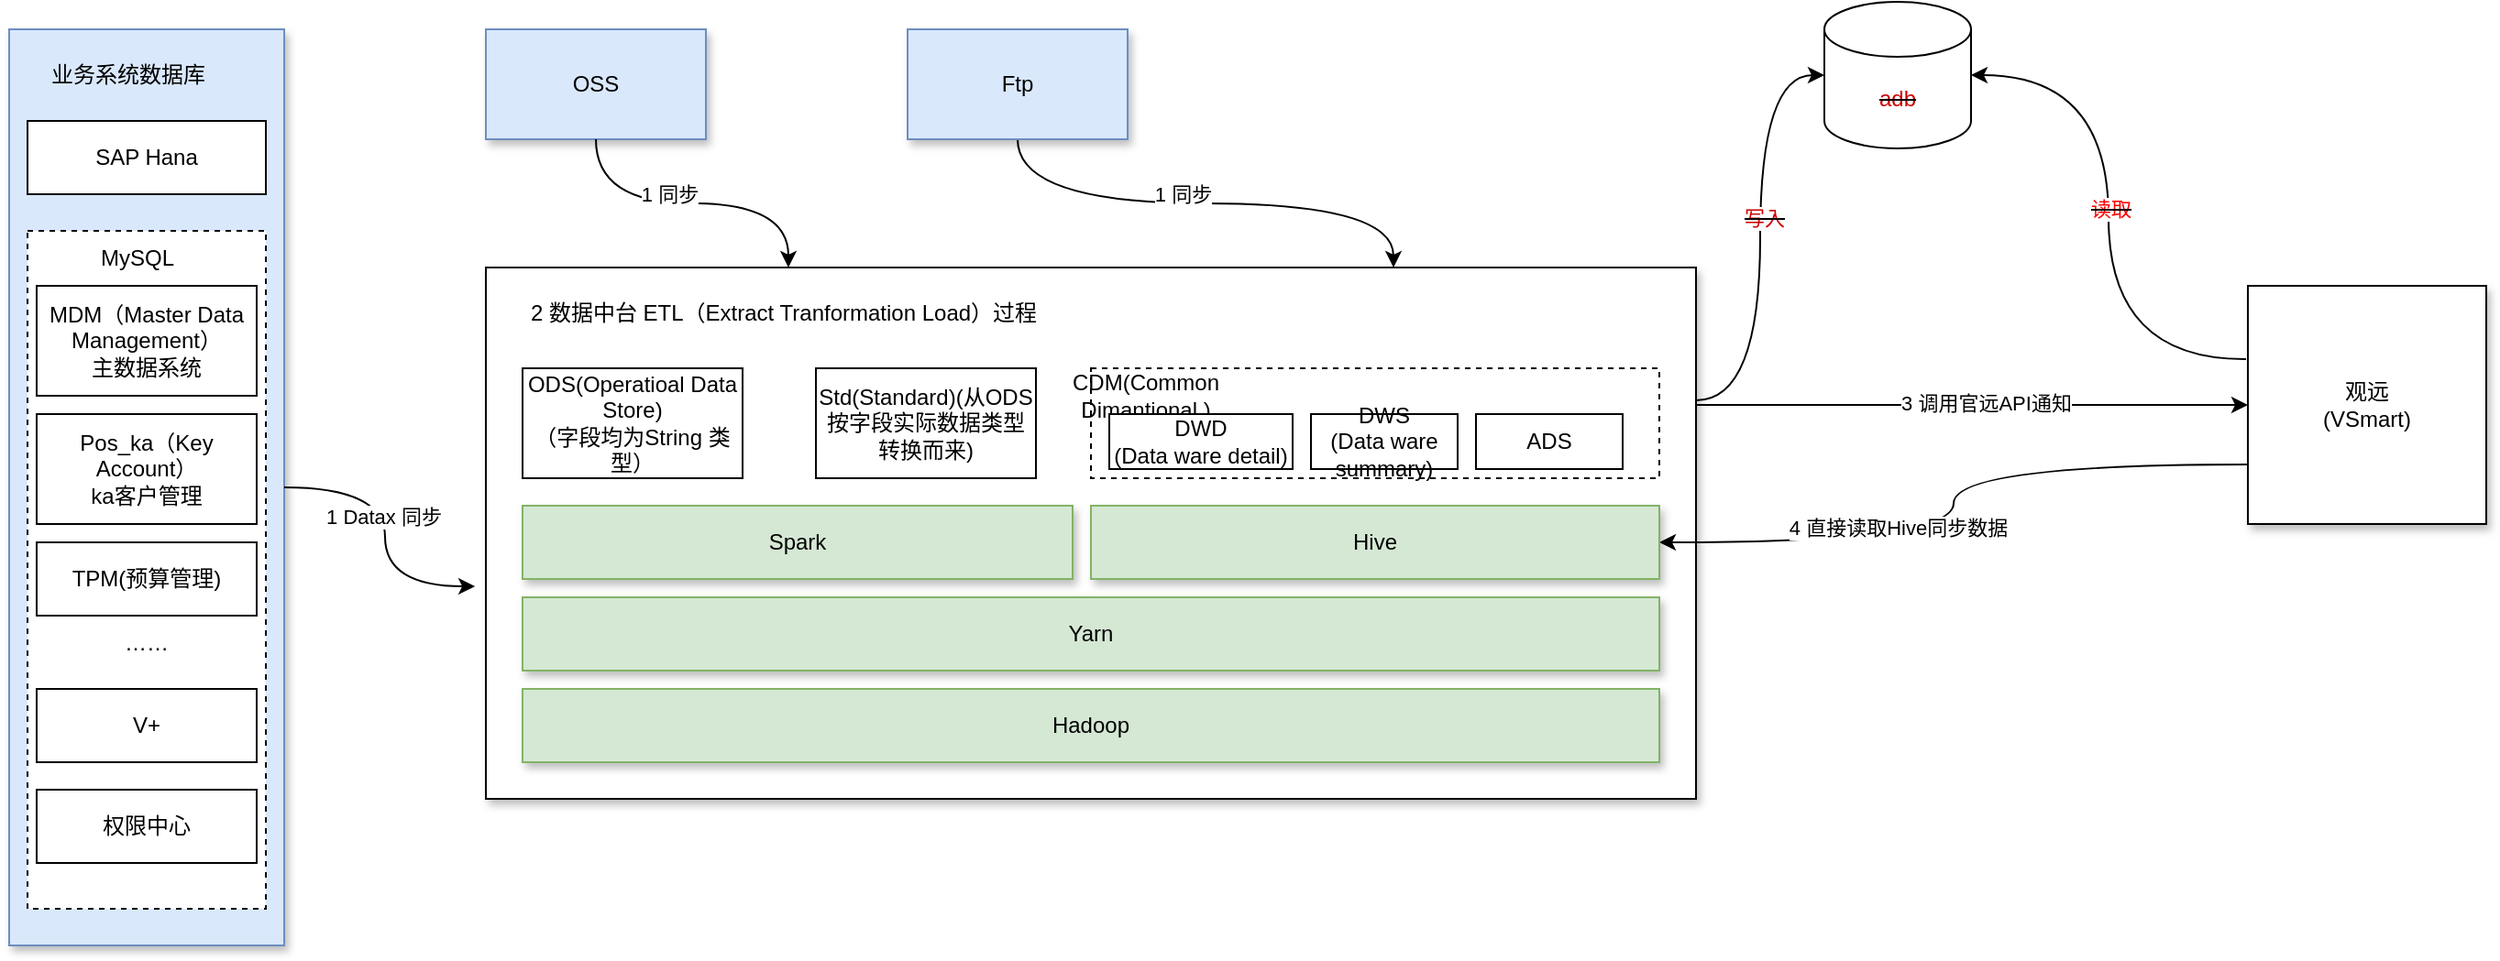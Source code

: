 <mxfile version="23.0.0" type="github">
  <diagram name="第 1 页" id="-EShnu_tk9d9TIDoHzpz">
    <mxGraphModel dx="1216" dy="525" grid="1" gridSize="10" guides="1" tooltips="1" connect="1" arrows="1" fold="1" page="1" pageScale="1" pageWidth="827" pageHeight="1169" math="0" shadow="0">
      <root>
        <mxCell id="0" />
        <mxCell id="1" parent="0" />
        <mxCell id="OW2NwJiljSmGnzwjPQtV-1" value="" style="rounded=0;whiteSpace=wrap;html=1;fillColor=#dae8fc;strokeColor=#6c8ebf;shadow=1;" parent="1" vertex="1">
          <mxGeometry x="20" y="150" width="150" height="500" as="geometry" />
        </mxCell>
        <mxCell id="OW2NwJiljSmGnzwjPQtV-2" value="业务系统数据库" style="text;strokeColor=none;align=center;fillColor=none;html=1;verticalAlign=middle;whiteSpace=wrap;rounded=0;" parent="1" vertex="1">
          <mxGeometry x="40" y="160" width="90" height="30" as="geometry" />
        </mxCell>
        <mxCell id="OW2NwJiljSmGnzwjPQtV-5" value="SAP Hana" style="rounded=0;whiteSpace=wrap;html=1;" parent="1" vertex="1">
          <mxGeometry x="30" y="200" width="130" height="40" as="geometry" />
        </mxCell>
        <mxCell id="OW2NwJiljSmGnzwjPQtV-6" value="" style="rounded=0;whiteSpace=wrap;html=1;dashed=1;" parent="1" vertex="1">
          <mxGeometry x="30" y="260" width="130" height="370" as="geometry" />
        </mxCell>
        <mxCell id="OW2NwJiljSmGnzwjPQtV-7" value="MySQL" style="text;strokeColor=none;align=center;fillColor=none;html=1;verticalAlign=middle;whiteSpace=wrap;rounded=0;" parent="1" vertex="1">
          <mxGeometry x="60" y="260" width="60" height="30" as="geometry" />
        </mxCell>
        <mxCell id="OW2NwJiljSmGnzwjPQtV-4" value="MDM（Master Data Management）&lt;br&gt;主数据系统" style="rounded=0;whiteSpace=wrap;html=1;" parent="1" vertex="1">
          <mxGeometry x="35" y="290" width="120" height="60" as="geometry" />
        </mxCell>
        <mxCell id="OW2NwJiljSmGnzwjPQtV-9" value="Pos_ka（Key Account）&lt;br&gt;ka客户管理" style="rounded=0;whiteSpace=wrap;html=1;" parent="1" vertex="1">
          <mxGeometry x="35" y="360" width="120" height="60" as="geometry" />
        </mxCell>
        <mxCell id="OW2NwJiljSmGnzwjPQtV-10" value="TPM(预算管理)" style="rounded=0;whiteSpace=wrap;html=1;" parent="1" vertex="1">
          <mxGeometry x="35" y="430" width="120" height="40" as="geometry" />
        </mxCell>
        <mxCell id="OW2NwJiljSmGnzwjPQtV-11" value="……" style="text;strokeColor=none;align=center;fillColor=none;html=1;verticalAlign=middle;whiteSpace=wrap;rounded=0;" parent="1" vertex="1">
          <mxGeometry x="65" y="470" width="60" height="30" as="geometry" />
        </mxCell>
        <mxCell id="OW2NwJiljSmGnzwjPQtV-12" value="V+" style="rounded=0;whiteSpace=wrap;html=1;" parent="1" vertex="1">
          <mxGeometry x="35" y="510" width="120" height="40" as="geometry" />
        </mxCell>
        <mxCell id="OW2NwJiljSmGnzwjPQtV-48" style="edgeStyle=orthogonalEdgeStyle;rounded=0;orthogonalLoop=1;jettySize=auto;html=1;entryX=0;entryY=0.5;entryDx=0;entryDy=0;" parent="1" source="OW2NwJiljSmGnzwjPQtV-13" target="OW2NwJiljSmGnzwjPQtV-38" edge="1">
          <mxGeometry relative="1" as="geometry">
            <Array as="points">
              <mxPoint x="1020" y="355" />
              <mxPoint x="1020" y="355" />
            </Array>
          </mxGeometry>
        </mxCell>
        <mxCell id="OW2NwJiljSmGnzwjPQtV-49" value="3 调用官远API通知" style="edgeLabel;html=1;align=center;verticalAlign=middle;resizable=0;points=[];" parent="OW2NwJiljSmGnzwjPQtV-48" vertex="1" connectable="0">
          <mxGeometry x="0.05" y="1" relative="1" as="geometry">
            <mxPoint as="offset" />
          </mxGeometry>
        </mxCell>
        <mxCell id="OW2NwJiljSmGnzwjPQtV-13" value="" style="rounded=0;whiteSpace=wrap;html=1;shadow=1;" parent="1" vertex="1">
          <mxGeometry x="280" y="280" width="660" height="290" as="geometry" />
        </mxCell>
        <mxCell id="OW2NwJiljSmGnzwjPQtV-14" style="edgeStyle=orthogonalEdgeStyle;rounded=0;orthogonalLoop=1;jettySize=auto;html=1;entryX=-0.009;entryY=0.6;entryDx=0;entryDy=0;entryPerimeter=0;curved=1;" parent="1" source="OW2NwJiljSmGnzwjPQtV-1" target="OW2NwJiljSmGnzwjPQtV-13" edge="1">
          <mxGeometry relative="1" as="geometry" />
        </mxCell>
        <mxCell id="OW2NwJiljSmGnzwjPQtV-31" value="1 Datax 同步" style="edgeLabel;html=1;align=center;verticalAlign=middle;resizable=0;points=[];" parent="OW2NwJiljSmGnzwjPQtV-14" vertex="1" connectable="0">
          <mxGeometry x="-0.105" y="-1" relative="1" as="geometry">
            <mxPoint as="offset" />
          </mxGeometry>
        </mxCell>
        <mxCell id="OW2NwJiljSmGnzwjPQtV-16" value="OSS" style="rounded=0;whiteSpace=wrap;html=1;fillColor=#dae8fc;strokeColor=#6c8ebf;shadow=1;" parent="1" vertex="1">
          <mxGeometry x="280" y="150" width="120" height="60" as="geometry" />
        </mxCell>
        <mxCell id="OW2NwJiljSmGnzwjPQtV-19" style="edgeStyle=orthogonalEdgeStyle;rounded=0;orthogonalLoop=1;jettySize=auto;html=1;entryX=0.75;entryY=0;entryDx=0;entryDy=0;curved=1;" parent="1" source="OW2NwJiljSmGnzwjPQtV-17" target="OW2NwJiljSmGnzwjPQtV-13" edge="1">
          <mxGeometry relative="1" as="geometry" />
        </mxCell>
        <mxCell id="OW2NwJiljSmGnzwjPQtV-33" value="1 同步" style="edgeLabel;html=1;align=center;verticalAlign=middle;resizable=0;points=[];" parent="OW2NwJiljSmGnzwjPQtV-19" vertex="1" connectable="0">
          <mxGeometry x="-0.236" relative="1" as="geometry">
            <mxPoint x="20" y="-5" as="offset" />
          </mxGeometry>
        </mxCell>
        <mxCell id="OW2NwJiljSmGnzwjPQtV-17" value="Ftp" style="rounded=0;whiteSpace=wrap;html=1;fillColor=#dae8fc;strokeColor=#6c8ebf;shadow=1;" parent="1" vertex="1">
          <mxGeometry x="510" y="150" width="120" height="60" as="geometry" />
        </mxCell>
        <mxCell id="OW2NwJiljSmGnzwjPQtV-18" style="edgeStyle=orthogonalEdgeStyle;rounded=0;orthogonalLoop=1;jettySize=auto;html=1;entryX=0.25;entryY=0;entryDx=0;entryDy=0;curved=1;" parent="1" source="OW2NwJiljSmGnzwjPQtV-16" target="OW2NwJiljSmGnzwjPQtV-13" edge="1">
          <mxGeometry relative="1" as="geometry" />
        </mxCell>
        <mxCell id="OW2NwJiljSmGnzwjPQtV-32" value="1 同步" style="edgeLabel;html=1;align=center;verticalAlign=middle;resizable=0;points=[];" parent="OW2NwJiljSmGnzwjPQtV-18" vertex="1" connectable="0">
          <mxGeometry x="-0.029" y="-2" relative="1" as="geometry">
            <mxPoint x="-10" y="-7" as="offset" />
          </mxGeometry>
        </mxCell>
        <mxCell id="OW2NwJiljSmGnzwjPQtV-20" value="ODS(Operatioal Data Store)&lt;br&gt;（字段均为String 类型）" style="rounded=0;whiteSpace=wrap;html=1;" parent="1" vertex="1">
          <mxGeometry x="300" y="335" width="120" height="60" as="geometry" />
        </mxCell>
        <mxCell id="OW2NwJiljSmGnzwjPQtV-21" value="2 数据中台 ETL（Extract Tranformation Load）过程" style="text;strokeColor=none;align=center;fillColor=none;html=1;verticalAlign=middle;whiteSpace=wrap;rounded=0;" parent="1" vertex="1">
          <mxGeometry x="295" y="290" width="295" height="30" as="geometry" />
        </mxCell>
        <mxCell id="OW2NwJiljSmGnzwjPQtV-22" value="Std(Standard)(从ODS按字段实际数据类型转换而来)" style="rounded=0;whiteSpace=wrap;html=1;" parent="1" vertex="1">
          <mxGeometry x="460" y="335" width="120" height="60" as="geometry" />
        </mxCell>
        <mxCell id="OW2NwJiljSmGnzwjPQtV-23" value="" style="rounded=0;whiteSpace=wrap;html=1;dashed=1;" parent="1" vertex="1">
          <mxGeometry x="610" y="335" width="310" height="60" as="geometry" />
        </mxCell>
        <mxCell id="OW2NwJiljSmGnzwjPQtV-24" value="CDM(Common Dimantional )" style="text;strokeColor=none;align=center;fillColor=none;html=1;verticalAlign=middle;whiteSpace=wrap;rounded=0;" parent="1" vertex="1">
          <mxGeometry x="620" y="335" width="40" height="30" as="geometry" />
        </mxCell>
        <mxCell id="OW2NwJiljSmGnzwjPQtV-25" value="DWD&lt;br&gt;(Data ware detail)" style="rounded=0;whiteSpace=wrap;html=1;" parent="1" vertex="1">
          <mxGeometry x="620" y="360" width="100" height="30" as="geometry" />
        </mxCell>
        <mxCell id="OW2NwJiljSmGnzwjPQtV-26" value="DWS&lt;br&gt;(Data ware summary)" style="rounded=0;whiteSpace=wrap;html=1;" parent="1" vertex="1">
          <mxGeometry x="730" y="360" width="80" height="30" as="geometry" />
        </mxCell>
        <mxCell id="OW2NwJiljSmGnzwjPQtV-27" value="ADS" style="rounded=0;whiteSpace=wrap;html=1;" parent="1" vertex="1">
          <mxGeometry x="820" y="360" width="80" height="30" as="geometry" />
        </mxCell>
        <mxCell id="OW2NwJiljSmGnzwjPQtV-30" value="&lt;strike&gt;&lt;font color=&quot;#cc0000&quot;&gt;adb&lt;/font&gt;&lt;/strike&gt;" style="shape=cylinder3;whiteSpace=wrap;html=1;boundedLbl=1;backgroundOutline=1;size=15;" parent="1" vertex="1">
          <mxGeometry x="1010" y="135" width="80" height="80" as="geometry" />
        </mxCell>
        <mxCell id="OW2NwJiljSmGnzwjPQtV-34" style="edgeStyle=orthogonalEdgeStyle;rounded=0;orthogonalLoop=1;jettySize=auto;html=1;entryX=0;entryY=0.5;entryDx=0;entryDy=0;entryPerimeter=0;curved=1;exitX=1;exitY=0.25;exitDx=0;exitDy=0;" parent="1" source="OW2NwJiljSmGnzwjPQtV-13" target="OW2NwJiljSmGnzwjPQtV-30" edge="1">
          <mxGeometry relative="1" as="geometry" />
        </mxCell>
        <mxCell id="OW2NwJiljSmGnzwjPQtV-37" value="&lt;strike&gt;&lt;font color=&quot;#cc0000&quot;&gt;写入&lt;/font&gt;&lt;/strike&gt;" style="edgeLabel;html=1;align=center;verticalAlign=middle;resizable=0;points=[];" parent="OW2NwJiljSmGnzwjPQtV-34" vertex="1" connectable="0">
          <mxGeometry x="0.087" y="-2" relative="1" as="geometry">
            <mxPoint as="offset" />
          </mxGeometry>
        </mxCell>
        <mxCell id="OW2NwJiljSmGnzwjPQtV-46" style="edgeStyle=orthogonalEdgeStyle;rounded=0;orthogonalLoop=1;jettySize=auto;html=1;entryX=1;entryY=0.5;entryDx=0;entryDy=0;exitX=0;exitY=0.75;exitDx=0;exitDy=0;curved=1;" parent="1" source="OW2NwJiljSmGnzwjPQtV-38" target="OW2NwJiljSmGnzwjPQtV-44" edge="1">
          <mxGeometry relative="1" as="geometry" />
        </mxCell>
        <mxCell id="OW2NwJiljSmGnzwjPQtV-47" value="4 直接读取Hive同步数据" style="edgeLabel;html=1;align=center;verticalAlign=middle;resizable=0;points=[];" parent="OW2NwJiljSmGnzwjPQtV-46" vertex="1" connectable="0">
          <mxGeometry x="0.076" y="-4" relative="1" as="geometry">
            <mxPoint x="-27" y="-1" as="offset" />
          </mxGeometry>
        </mxCell>
        <mxCell id="OW2NwJiljSmGnzwjPQtV-38" value="观远&lt;br&gt;(VSmart)" style="whiteSpace=wrap;html=1;aspect=fixed;shadow=1;" parent="1" vertex="1">
          <mxGeometry x="1241" y="290" width="130" height="130" as="geometry" />
        </mxCell>
        <mxCell id="OW2NwJiljSmGnzwjPQtV-39" style="edgeStyle=orthogonalEdgeStyle;rounded=0;orthogonalLoop=1;jettySize=auto;html=1;entryX=1;entryY=0.5;entryDx=0;entryDy=0;entryPerimeter=0;curved=1;" parent="1" target="OW2NwJiljSmGnzwjPQtV-30" edge="1">
          <mxGeometry relative="1" as="geometry">
            <mxPoint x="1240" y="330" as="sourcePoint" />
          </mxGeometry>
        </mxCell>
        <mxCell id="OW2NwJiljSmGnzwjPQtV-40" value="&lt;strike&gt;&lt;font color=&quot;#ff0000&quot;&gt;读取&lt;/font&gt;&lt;/strike&gt;" style="edgeLabel;html=1;align=center;verticalAlign=middle;resizable=0;points=[];" parent="OW2NwJiljSmGnzwjPQtV-39" vertex="1" connectable="0">
          <mxGeometry x="0.03" relative="1" as="geometry">
            <mxPoint x="1" as="offset" />
          </mxGeometry>
        </mxCell>
        <mxCell id="OW2NwJiljSmGnzwjPQtV-42" value="Hadoop" style="rounded=0;whiteSpace=wrap;html=1;fillColor=#d5e8d4;strokeColor=#82b366;shadow=1;" parent="1" vertex="1">
          <mxGeometry x="300" y="510" width="620" height="40" as="geometry" />
        </mxCell>
        <mxCell id="OW2NwJiljSmGnzwjPQtV-43" value="Spark" style="rounded=0;whiteSpace=wrap;html=1;fillColor=#d5e8d4;strokeColor=#82b366;shadow=1;" parent="1" vertex="1">
          <mxGeometry x="300" y="410" width="300" height="40" as="geometry" />
        </mxCell>
        <mxCell id="OW2NwJiljSmGnzwjPQtV-44" value="Hive" style="rounded=0;whiteSpace=wrap;html=1;fillColor=#d5e8d4;strokeColor=#82b366;shadow=1;" parent="1" vertex="1">
          <mxGeometry x="610" y="410" width="310" height="40" as="geometry" />
        </mxCell>
        <mxCell id="OW2NwJiljSmGnzwjPQtV-45" value="Yarn" style="rounded=0;whiteSpace=wrap;html=1;fillColor=#d5e8d4;strokeColor=#82b366;shadow=1;" parent="1" vertex="1">
          <mxGeometry x="300" y="460" width="620" height="40" as="geometry" />
        </mxCell>
        <mxCell id="JTD08XN9TSS55gCmz0VN-1" style="edgeStyle=orthogonalEdgeStyle;rounded=0;orthogonalLoop=1;jettySize=auto;html=1;exitX=0.5;exitY=1;exitDx=0;exitDy=0;" parent="1" source="OW2NwJiljSmGnzwjPQtV-12" target="OW2NwJiljSmGnzwjPQtV-12" edge="1">
          <mxGeometry relative="1" as="geometry" />
        </mxCell>
        <mxCell id="JTD08XN9TSS55gCmz0VN-3" style="edgeStyle=orthogonalEdgeStyle;rounded=0;orthogonalLoop=1;jettySize=auto;html=1;exitX=0.5;exitY=1;exitDx=0;exitDy=0;" parent="1" source="OW2NwJiljSmGnzwjPQtV-12" target="OW2NwJiljSmGnzwjPQtV-12" edge="1">
          <mxGeometry relative="1" as="geometry" />
        </mxCell>
        <mxCell id="JTD08XN9TSS55gCmz0VN-4" value="权限中心" style="rounded=0;whiteSpace=wrap;html=1;" parent="1" vertex="1">
          <mxGeometry x="35" y="565" width="120" height="40" as="geometry" />
        </mxCell>
      </root>
    </mxGraphModel>
  </diagram>
</mxfile>
